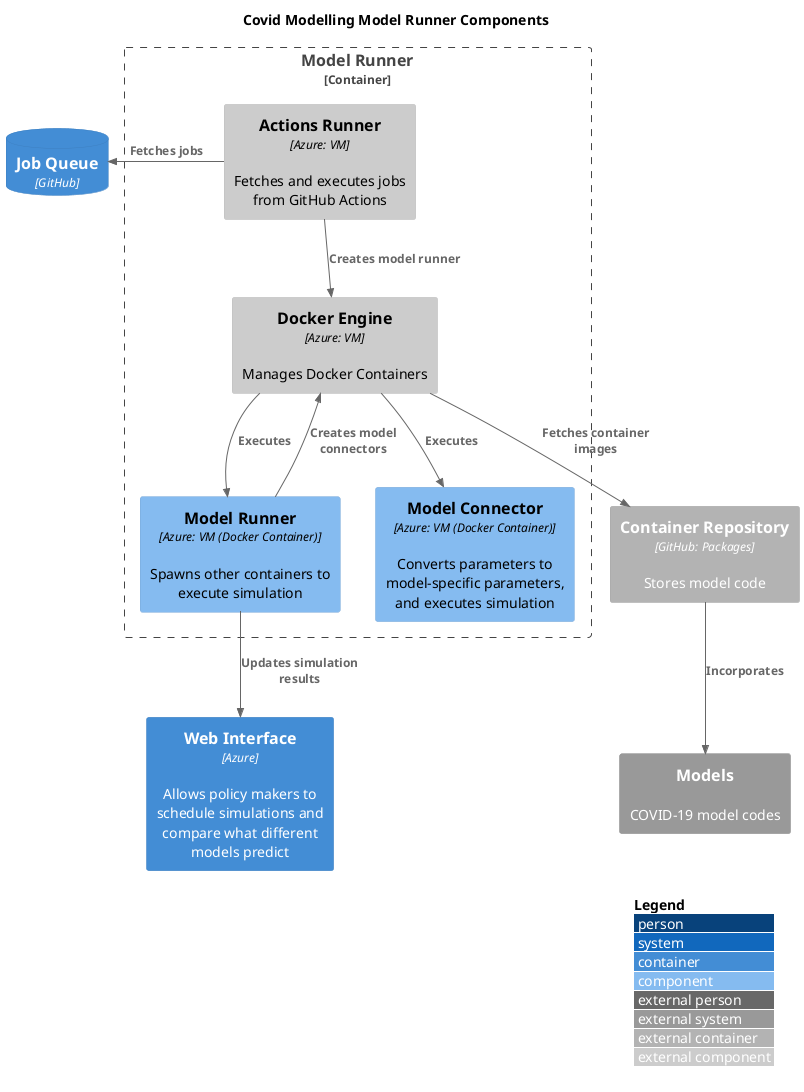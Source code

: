 
@startuml
!include <c4/C4_Component.puml>

'ref http://plantuml.com/stdlib

LAYOUT_WITH_LEGEND()

title Covid Modelling Model Runner Components

Container(ui, "Web Interface", "Azure", "Allows policy makers to schedule simulations and compare what different models predict")
ContainerDb(queue, "Job Queue", "GitHub")
Container_Boundary(model_runner, "Model Runner") {
  Component_Ext(job_runner, "Actions Runner", "Azure: VM", "Fetches and executes jobs from GitHub Actions")
  Component_Ext(docker, "Docker Engine", "Azure: VM", "Manages Docker Containers")
  Component(runner, "Model Runner", "Azure: VM (Docker Container)", "Spawns other containers to execute simulation")
  Component(model, "Model Connector", "Azure: VM (Docker Container)", "Converts parameters to model-specific parameters, and executes simulation")
}
Container_Ext(packages, "Container Repository", "GitHub: Packages", "Stores model code")

System_Ext(models, "Models", "COVID-19 model codes")

Rel_Left(job_runner, queue, "Fetches jobs")
Rel(job_runner, docker, "Creates model runner")
Rel(docker, packages, "Fetches container images")
Rel(docker, runner, "Executes")
Rel(runner, docker, "Creates model connectors")
Rel(docker, model, "Executes")
Rel(runner, ui, "Updates simulation results")
Rel(packages, models, "Incorporates")
@enduml
